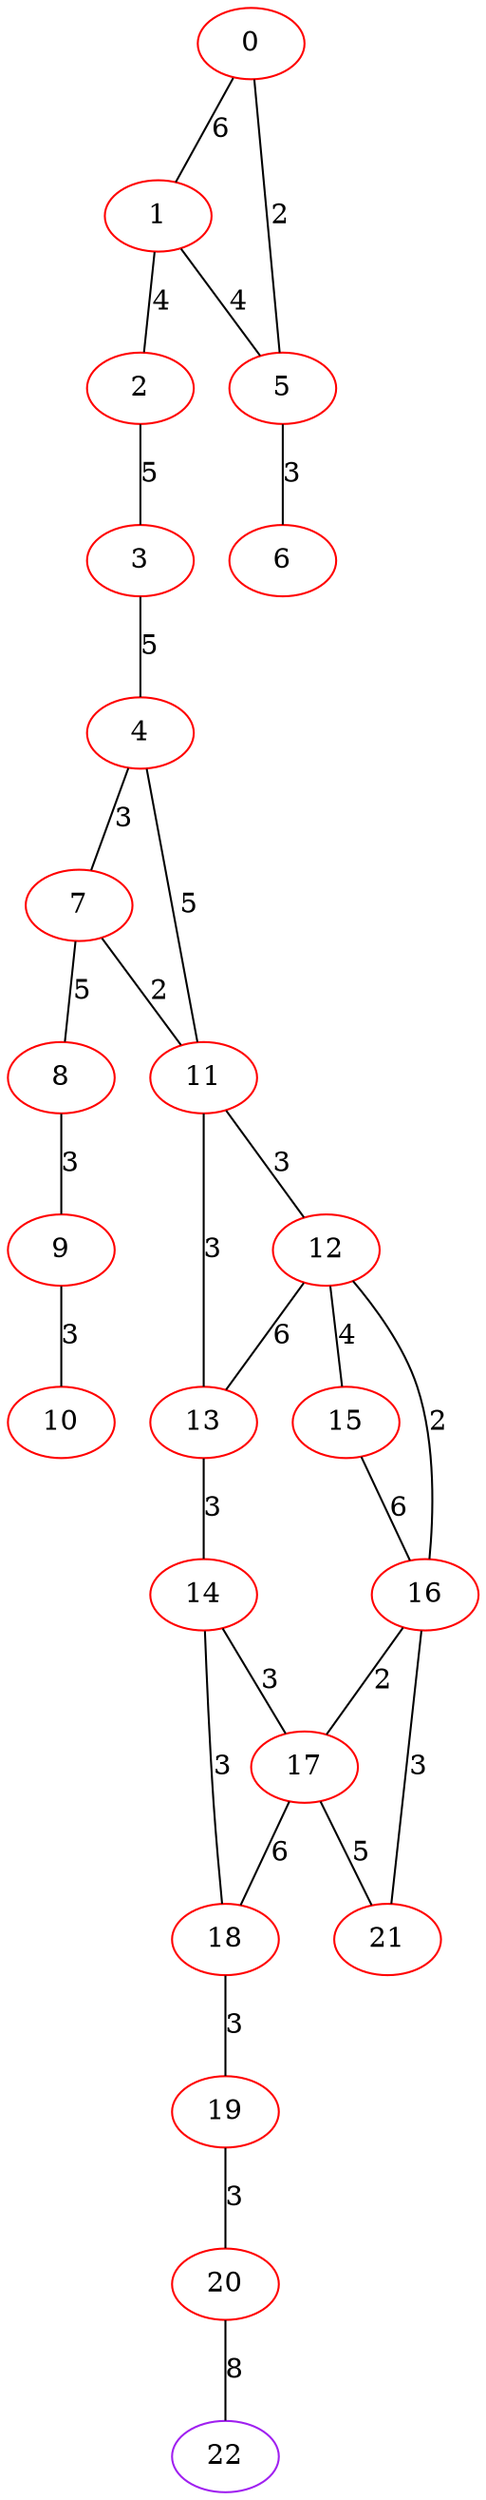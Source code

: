 graph "" {
0 [color=red, weight=1];
1 [color=red, weight=1];
2 [color=red, weight=1];
3 [color=red, weight=1];
4 [color=red, weight=1];
5 [color=red, weight=1];
6 [color=red, weight=1];
7 [color=red, weight=1];
8 [color=red, weight=1];
9 [color=red, weight=1];
10 [color=red, weight=1];
11 [color=red, weight=1];
12 [color=red, weight=1];
13 [color=red, weight=1];
14 [color=red, weight=1];
15 [color=red, weight=1];
16 [color=red, weight=1];
17 [color=red, weight=1];
18 [color=red, weight=1];
19 [color=red, weight=1];
20 [color=red, weight=1];
21 [color=red, weight=1];
22 [color=purple, weight=4];
0 -- 1  [key=0, label=6];
0 -- 5  [key=0, label=2];
1 -- 2  [key=0, label=4];
1 -- 5  [key=0, label=4];
2 -- 3  [key=0, label=5];
3 -- 4  [key=0, label=5];
4 -- 11  [key=0, label=5];
4 -- 7  [key=0, label=3];
5 -- 6  [key=0, label=3];
7 -- 8  [key=0, label=5];
7 -- 11  [key=0, label=2];
8 -- 9  [key=0, label=3];
9 -- 10  [key=0, label=3];
11 -- 12  [key=0, label=3];
11 -- 13  [key=0, label=3];
12 -- 16  [key=0, label=2];
12 -- 13  [key=0, label=6];
12 -- 15  [key=0, label=4];
13 -- 14  [key=0, label=3];
14 -- 17  [key=0, label=3];
14 -- 18  [key=0, label=3];
15 -- 16  [key=0, label=6];
16 -- 17  [key=0, label=2];
16 -- 21  [key=0, label=3];
17 -- 18  [key=0, label=6];
17 -- 21  [key=0, label=5];
18 -- 19  [key=0, label=3];
19 -- 20  [key=0, label=3];
20 -- 22  [key=0, label=8];
}
